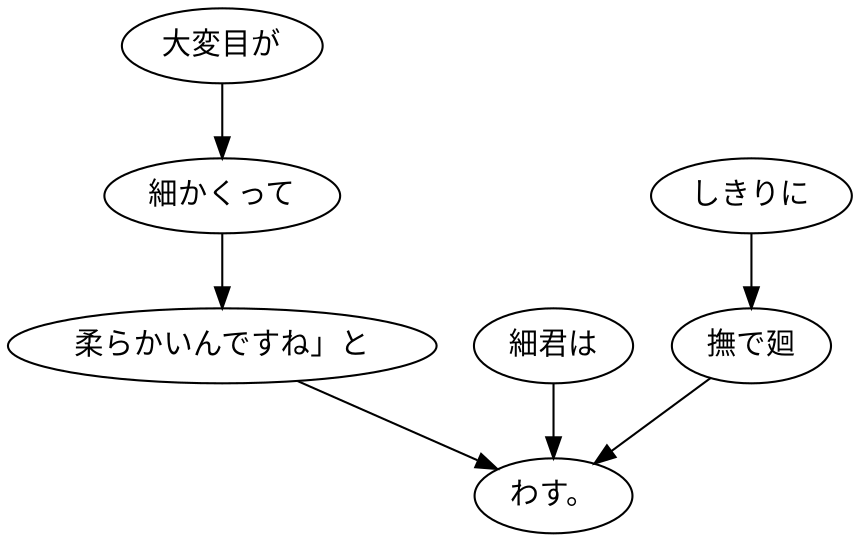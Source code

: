 digraph graph3464 {
	node0 [label="大変目が"];
	node1 [label="細かくって"];
	node2 [label="柔らかいんですね」と"];
	node3 [label="細君は"];
	node4 [label="しきりに"];
	node5 [label="撫で廻"];
	node6 [label="わす。"];
	node0 -> node1;
	node1 -> node2;
	node2 -> node6;
	node3 -> node6;
	node4 -> node5;
	node5 -> node6;
}
